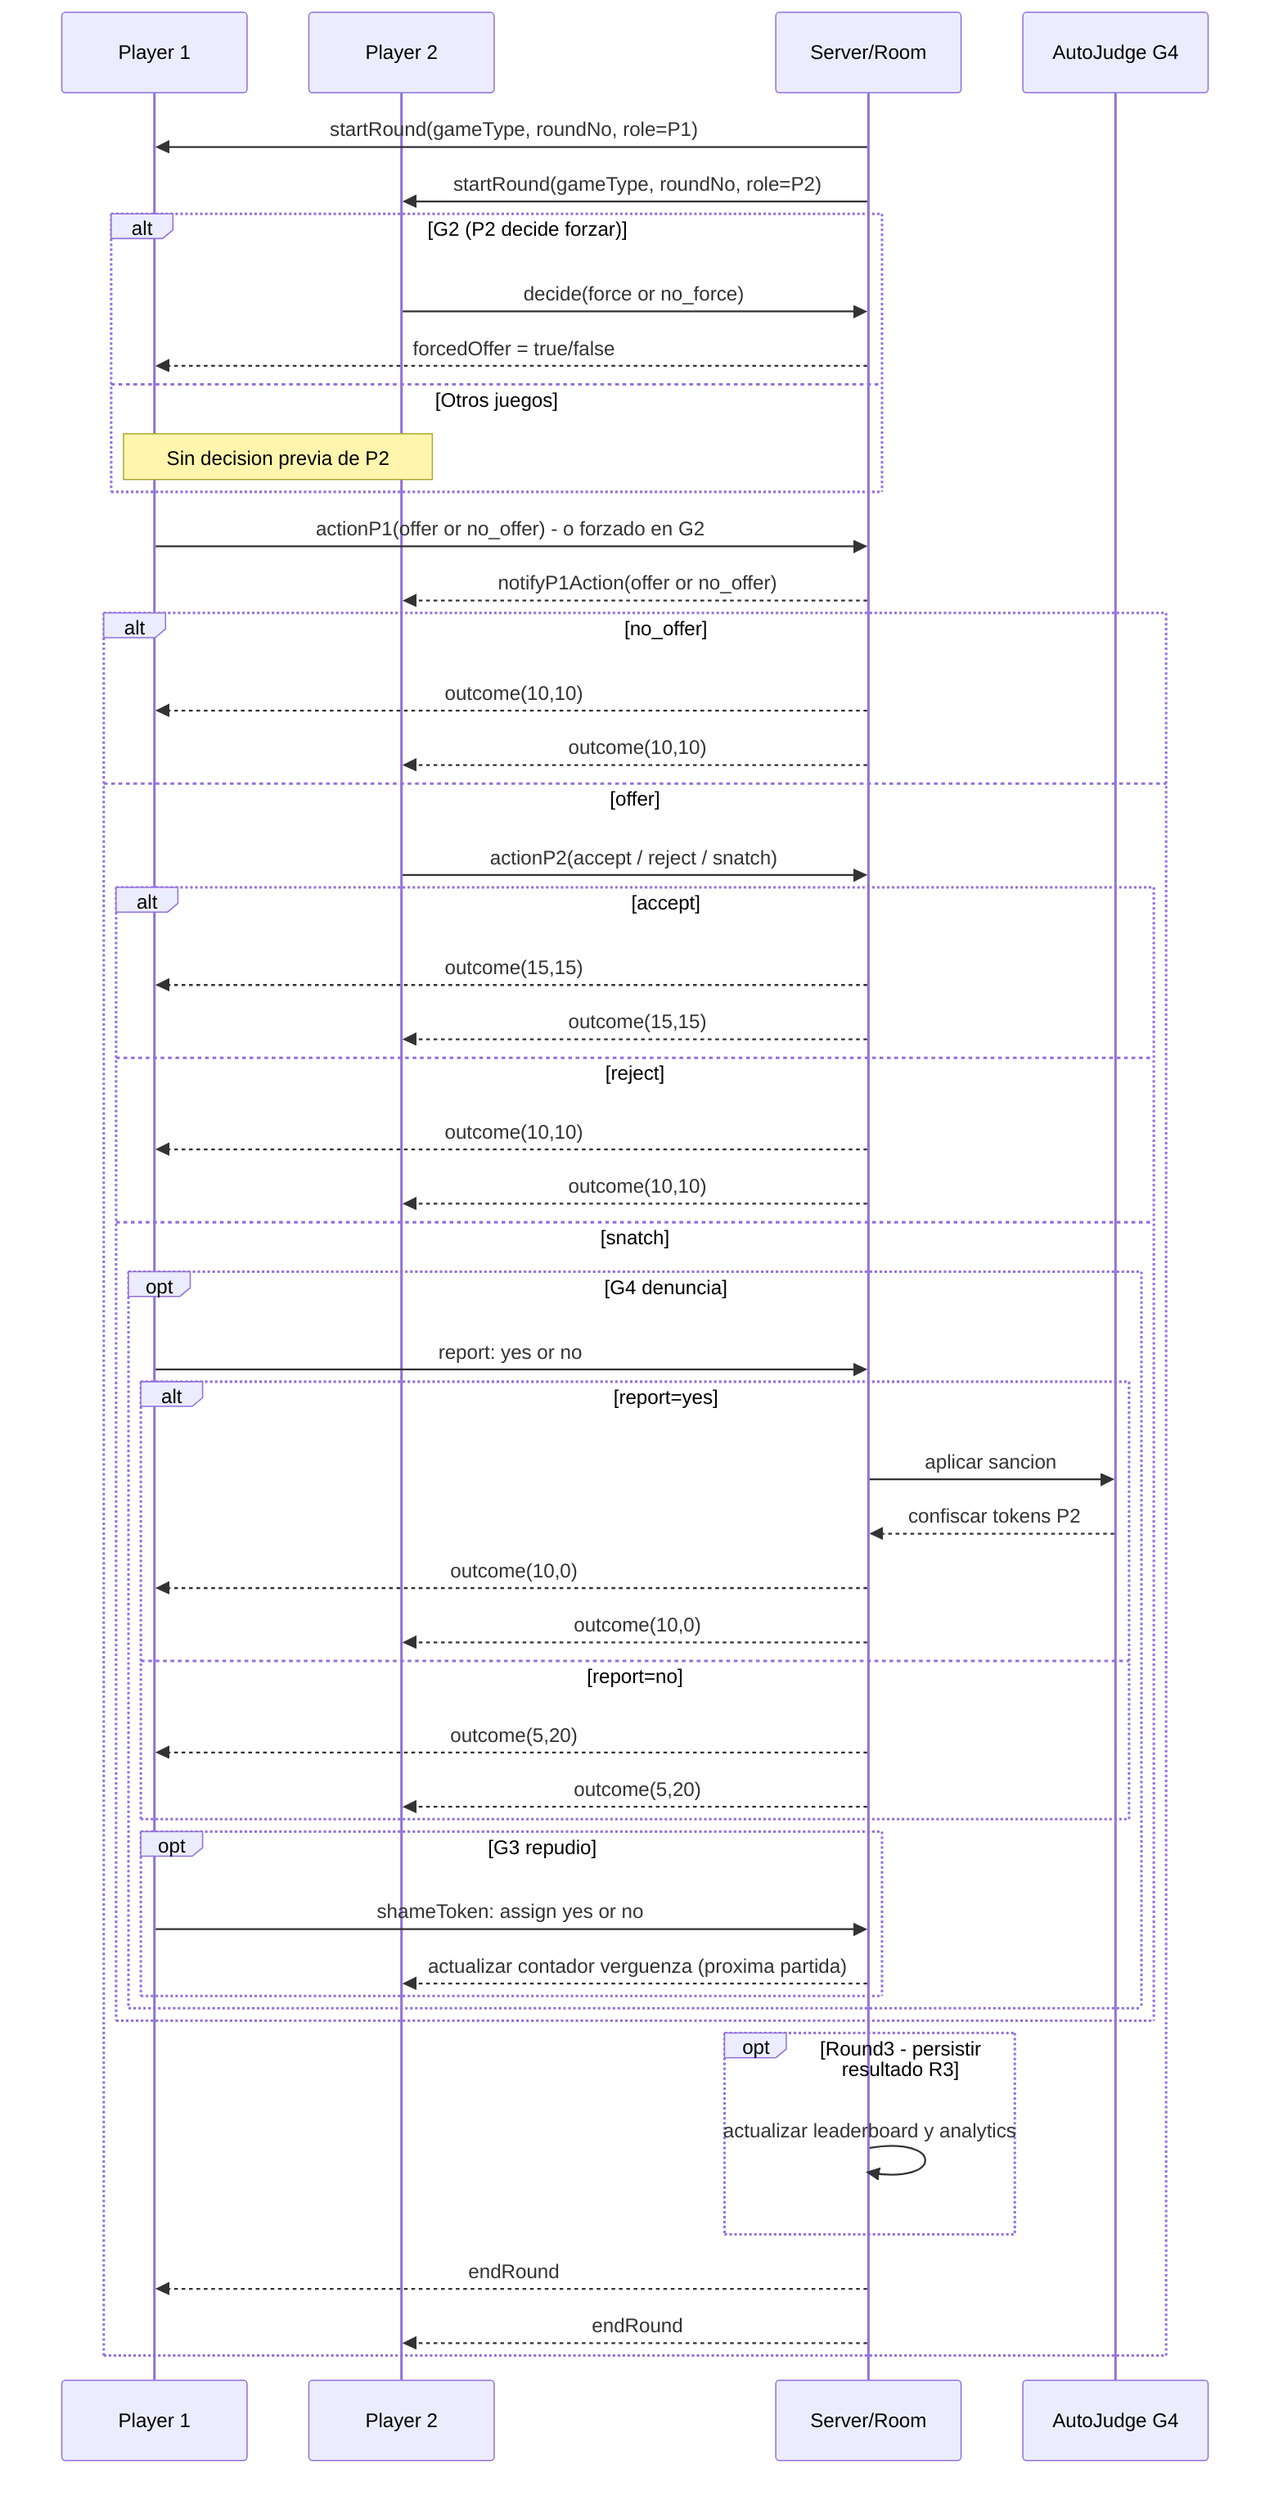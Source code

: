sequenceDiagram
  participant P1 as Player 1
  participant P2 as Player 2
  participant S as Server/Room
  participant AJ as AutoJudge G4

  S->>P1: startRound(gameType, roundNo, role=P1)
  S->>P2: startRound(gameType, roundNo, role=P2)

  alt G2 (P2 decide forzar)
    P2->>S: decide(force or no_force)
    S-->>P1: forcedOffer = true/false
  else Otros juegos
    Note over P1,P2: Sin decision previa de P2
  end

  P1->>S: actionP1(offer or no_offer) - o forzado en G2
  S-->>P2: notifyP1Action(offer or no_offer)

  alt no_offer
    S-->>P1: outcome(10,10)
    S-->>P2: outcome(10,10)
  else offer
    P2->>S: actionP2(accept / reject / snatch)
    alt accept
      S-->>P1: outcome(15,15)
      S-->>P2: outcome(15,15)
    else reject
      S-->>P1: outcome(10,10)
      S-->>P2: outcome(10,10)
    else snatch
      opt G4 denuncia
        P1->>S: report: yes or no
        alt report=yes
          S->>AJ: aplicar sancion
          AJ-->>S: confiscar tokens P2
          S-->>P1: outcome(10,0)
          S-->>P2: outcome(10,0)
        else report=no
          S-->>P1: outcome(5,20)
          S-->>P2: outcome(5,20)
        end
      opt G3 repudio
        P1->>S: shameToken: assign yes or no
        S-->>P2: actualizar contador verguenza (proxima partida)
        end
    end
  end

  opt Round3 - persistir resultado R3
    S->>S: actualizar leaderboard y analytics
  end
  S-->>P1: endRound
  S-->>P2: endRound
  end